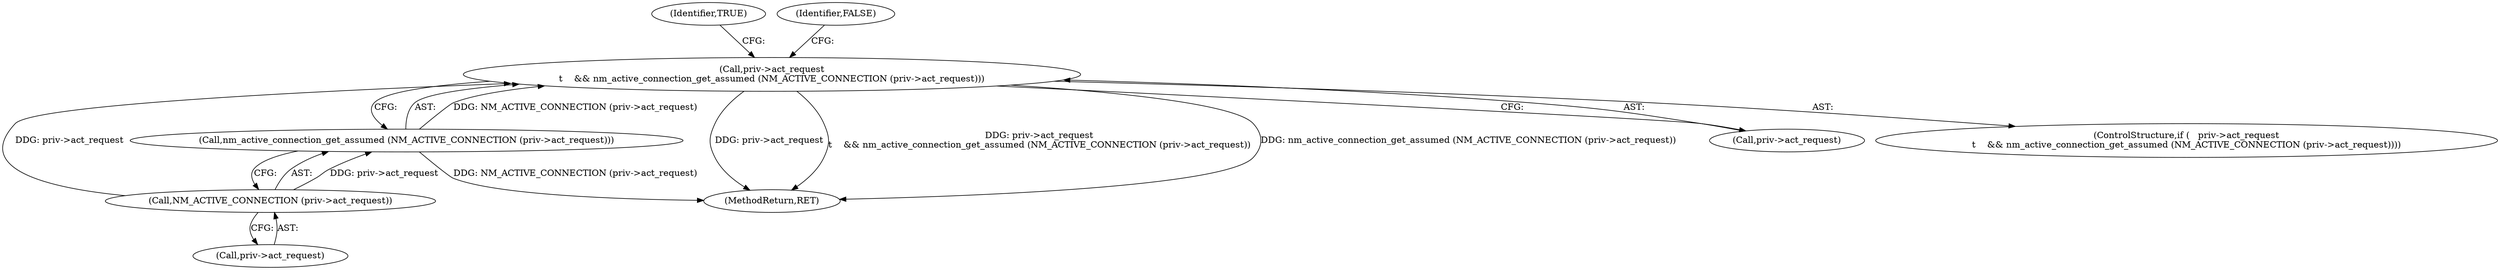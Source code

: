 digraph "0_NetworkManager_d5fc88e573fa58b93034b04d35a2454f5d28cad9@API" {
"1000890" [label="(Call,priv->act_request\n\t    && nm_active_connection_get_assumed (NM_ACTIVE_CONNECTION (priv->act_request)))"];
"1000895" [label="(Call,NM_ACTIVE_CONNECTION (priv->act_request))"];
"1000894" [label="(Call,nm_active_connection_get_assumed (NM_ACTIVE_CONNECTION (priv->act_request)))"];
"1000895" [label="(Call,NM_ACTIVE_CONNECTION (priv->act_request))"];
"1000891" [label="(Call,priv->act_request)"];
"1000896" [label="(Call,priv->act_request)"];
"1000900" [label="(Identifier,TRUE)"];
"1007368" [label="(MethodReturn,RET)"];
"1000894" [label="(Call,nm_active_connection_get_assumed (NM_ACTIVE_CONNECTION (priv->act_request)))"];
"1000889" [label="(ControlStructure,if (   priv->act_request\n\t    && nm_active_connection_get_assumed (NM_ACTIVE_CONNECTION (priv->act_request))))"];
"1000890" [label="(Call,priv->act_request\n\t    && nm_active_connection_get_assumed (NM_ACTIVE_CONNECTION (priv->act_request)))"];
"1000902" [label="(Identifier,FALSE)"];
"1000890" -> "1000889"  [label="AST: "];
"1000890" -> "1000891"  [label="CFG: "];
"1000890" -> "1000894"  [label="CFG: "];
"1000891" -> "1000890"  [label="AST: "];
"1000894" -> "1000890"  [label="AST: "];
"1000900" -> "1000890"  [label="CFG: "];
"1000902" -> "1000890"  [label="CFG: "];
"1000890" -> "1007368"  [label="DDG: priv->act_request"];
"1000890" -> "1007368"  [label="DDG: priv->act_request\n\t    && nm_active_connection_get_assumed (NM_ACTIVE_CONNECTION (priv->act_request))"];
"1000890" -> "1007368"  [label="DDG: nm_active_connection_get_assumed (NM_ACTIVE_CONNECTION (priv->act_request))"];
"1000895" -> "1000890"  [label="DDG: priv->act_request"];
"1000894" -> "1000890"  [label="DDG: NM_ACTIVE_CONNECTION (priv->act_request)"];
"1000895" -> "1000894"  [label="AST: "];
"1000895" -> "1000896"  [label="CFG: "];
"1000896" -> "1000895"  [label="AST: "];
"1000894" -> "1000895"  [label="CFG: "];
"1000895" -> "1000894"  [label="DDG: priv->act_request"];
"1000894" -> "1007368"  [label="DDG: NM_ACTIVE_CONNECTION (priv->act_request)"];
}
